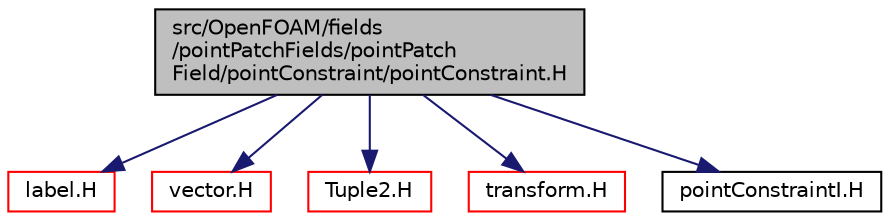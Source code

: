 digraph "src/OpenFOAM/fields/pointPatchFields/pointPatchField/pointConstraint/pointConstraint.H"
{
  bgcolor="transparent";
  edge [fontname="Helvetica",fontsize="10",labelfontname="Helvetica",labelfontsize="10"];
  node [fontname="Helvetica",fontsize="10",shape=record];
  Node0 [label="src/OpenFOAM/fields\l/pointPatchFields/pointPatch\lField/pointConstraint/pointConstraint.H",height=0.2,width=0.4,color="black", fillcolor="grey75", style="filled", fontcolor="black"];
  Node0 -> Node1 [color="midnightblue",fontsize="10",style="solid",fontname="Helvetica"];
  Node1 [label="label.H",height=0.2,width=0.4,color="red",URL="$a13142.html"];
  Node0 -> Node22 [color="midnightblue",fontsize="10",style="solid",fontname="Helvetica"];
  Node22 [label="vector.H",height=0.2,width=0.4,color="red",URL="$a13694.html"];
  Node0 -> Node57 [color="midnightblue",fontsize="10",style="solid",fontname="Helvetica"];
  Node57 [label="Tuple2.H",height=0.2,width=0.4,color="red",URL="$a13649.html"];
  Node0 -> Node78 [color="midnightblue",fontsize="10",style="solid",fontname="Helvetica"];
  Node78 [label="transform.H",height=0.2,width=0.4,color="red",URL="$a13637.html",tooltip="3D tensor transformation operations. "];
  Node0 -> Node92 [color="midnightblue",fontsize="10",style="solid",fontname="Helvetica"];
  Node92 [label="pointConstraintI.H",height=0.2,width=0.4,color="black",URL="$a10856.html"];
}
